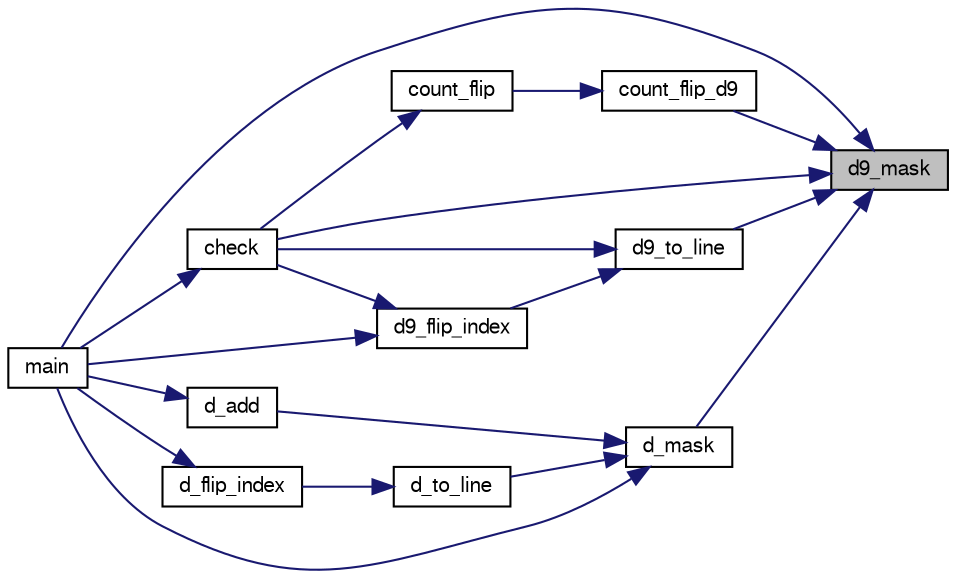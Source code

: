 digraph "d9_mask"
{
 // LATEX_PDF_SIZE
  bgcolor="transparent";
  edge [fontname="FreeSans",fontsize="10",labelfontname="FreeSans",labelfontsize="10"];
  node [fontname="FreeSans",fontsize="10",shape=record];
  rankdir="RL";
  Node1 [label="d9_mask",height=0.2,width=0.4,color="black", fillcolor="grey75", style="filled", fontcolor="black",tooltip=" "];
  Node1 -> Node2 [dir="back",color="midnightblue",fontsize="10",style="solid",fontname="FreeSans"];
  Node2 [label="check",height=0.2,width=0.4,color="black",URL="$generate__count__flip_8c.html#a73705f004f4fb7d2692d5eaea1c6d3ab",tooltip=" "];
  Node2 -> Node3 [dir="back",color="midnightblue",fontsize="10",style="solid",fontname="FreeSans"];
  Node3 [label="main",height=0.2,width=0.4,color="black",URL="$generate__count__flip_8c.html#ae66f6b31b5ad750f1fe042a706a4e3d4",tooltip=" "];
  Node1 -> Node4 [dir="back",color="midnightblue",fontsize="10",style="solid",fontname="FreeSans"];
  Node4 [label="count_flip_d9",height=0.2,width=0.4,color="black",URL="$generate__count__flip_8c.html#a81faf291dabe78998efffca13283ade1",tooltip=" "];
  Node4 -> Node5 [dir="back",color="midnightblue",fontsize="10",style="solid",fontname="FreeSans"];
  Node5 [label="count_flip",height=0.2,width=0.4,color="black",URL="$generate__count__flip_8c.html#a9e5bbc97df41cba26d2715d4af4e1255",tooltip=" "];
  Node5 -> Node2 [dir="back",color="midnightblue",fontsize="10",style="solid",fontname="FreeSans"];
  Node1 -> Node6 [dir="back",color="midnightblue",fontsize="10",style="solid",fontname="FreeSans"];
  Node6 [label="d9_to_line",height=0.2,width=0.4,color="black",URL="$generate__count__flip_8c.html#a1894dbb99b12f341fb0254f2cee36405",tooltip=" "];
  Node6 -> Node2 [dir="back",color="midnightblue",fontsize="10",style="solid",fontname="FreeSans"];
  Node6 -> Node7 [dir="back",color="midnightblue",fontsize="10",style="solid",fontname="FreeSans"];
  Node7 [label="d9_flip_index",height=0.2,width=0.4,color="black",URL="$generate__count__flip_8c.html#a47e3872550557020f6b343d75ae66e4b",tooltip=" "];
  Node7 -> Node2 [dir="back",color="midnightblue",fontsize="10",style="solid",fontname="FreeSans"];
  Node7 -> Node3 [dir="back",color="midnightblue",fontsize="10",style="solid",fontname="FreeSans"];
  Node1 -> Node8 [dir="back",color="midnightblue",fontsize="10",style="solid",fontname="FreeSans"];
  Node8 [label="d_mask",height=0.2,width=0.4,color="black",URL="$generate__count__flip_8c.html#a58b0e70cd89c8c59fb5a8be5bb71868d",tooltip=" "];
  Node8 -> Node9 [dir="back",color="midnightblue",fontsize="10",style="solid",fontname="FreeSans"];
  Node9 [label="d_add",height=0.2,width=0.4,color="black",URL="$generate__count__flip_8c.html#aee95f3d4755baba11d865f574f9e5a03",tooltip=" "];
  Node9 -> Node3 [dir="back",color="midnightblue",fontsize="10",style="solid",fontname="FreeSans"];
  Node8 -> Node10 [dir="back",color="midnightblue",fontsize="10",style="solid",fontname="FreeSans"];
  Node10 [label="d_to_line",height=0.2,width=0.4,color="black",URL="$generate__count__flip_8c.html#ac9698574a42f45ef7c764b5b3e047958",tooltip=" "];
  Node10 -> Node11 [dir="back",color="midnightblue",fontsize="10",style="solid",fontname="FreeSans"];
  Node11 [label="d_flip_index",height=0.2,width=0.4,color="black",URL="$generate__count__flip_8c.html#a6640785b1f3ef93ce0ba7ece1c625966",tooltip=" "];
  Node11 -> Node3 [dir="back",color="midnightblue",fontsize="10",style="solid",fontname="FreeSans"];
  Node8 -> Node3 [dir="back",color="midnightblue",fontsize="10",style="solid",fontname="FreeSans"];
  Node1 -> Node3 [dir="back",color="midnightblue",fontsize="10",style="solid",fontname="FreeSans"];
}
